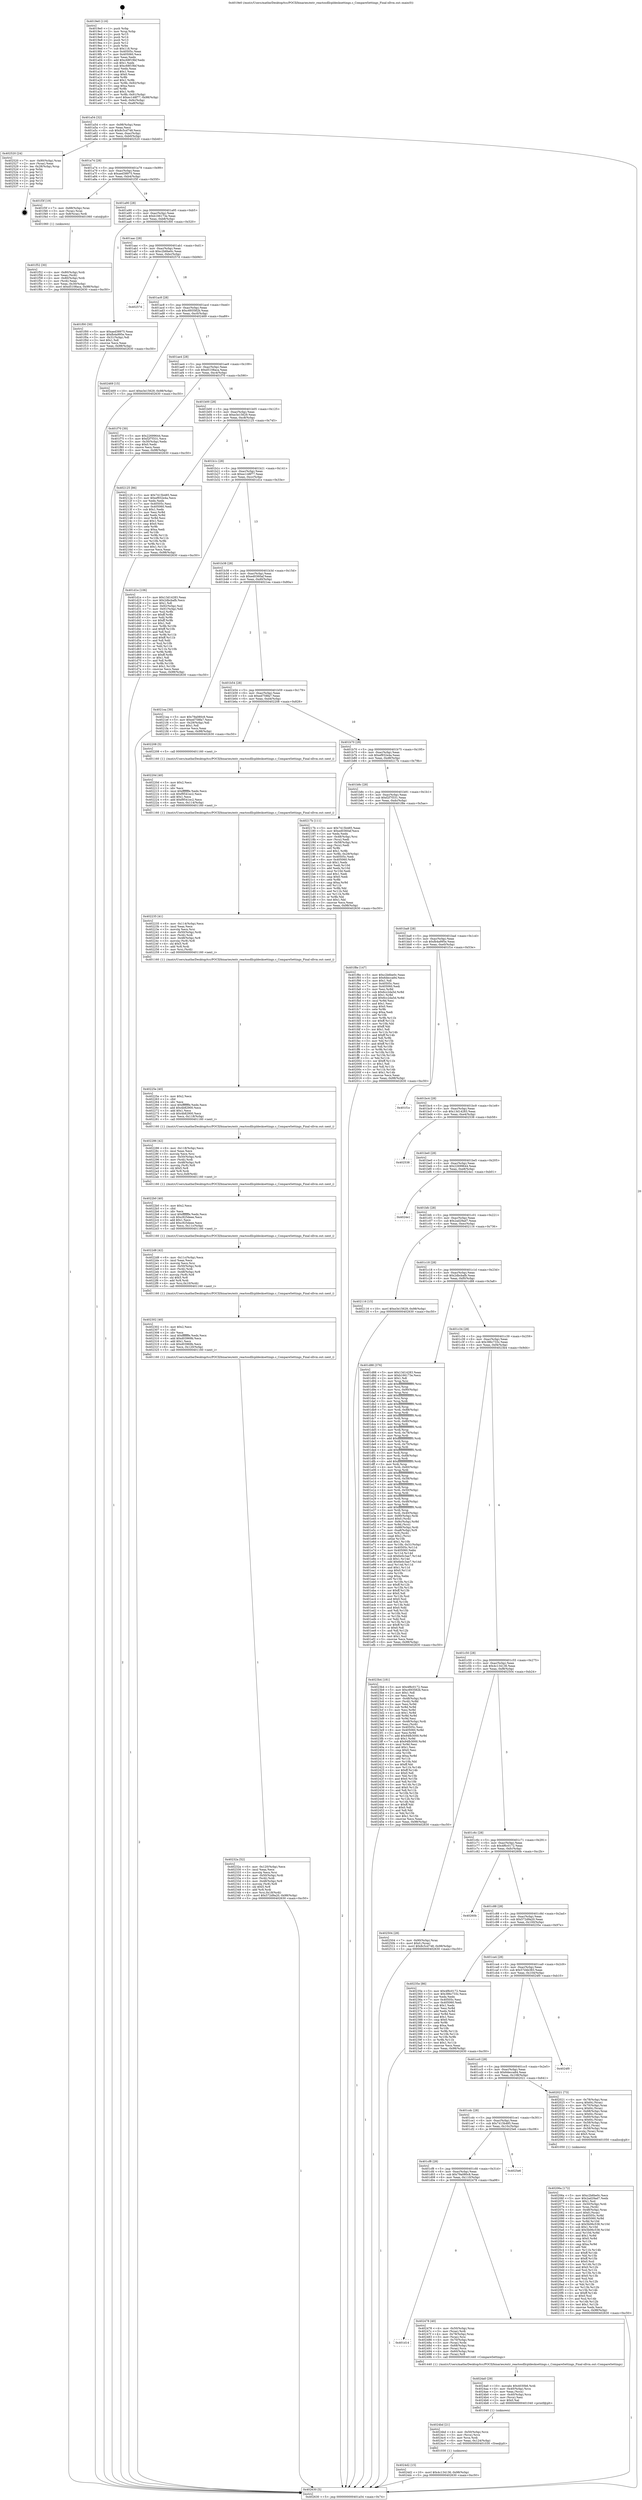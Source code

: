 digraph "0x4019e0" {
  label = "0x4019e0 (/mnt/c/Users/mathe/Desktop/tcc/POCII/binaries/extr_reactosdllcpldesksettings.c_CompareSettings_Final-ollvm.out::main(0))"
  labelloc = "t"
  node[shape=record]

  Entry [label="",width=0.3,height=0.3,shape=circle,fillcolor=black,style=filled]
  "0x401a54" [label="{
     0x401a54 [32]\l
     | [instrs]\l
     &nbsp;&nbsp;0x401a54 \<+6\>: mov -0x98(%rbp),%eax\l
     &nbsp;&nbsp;0x401a5a \<+2\>: mov %eax,%ecx\l
     &nbsp;&nbsp;0x401a5c \<+6\>: sub $0x8c5cd748,%ecx\l
     &nbsp;&nbsp;0x401a62 \<+6\>: mov %eax,-0xac(%rbp)\l
     &nbsp;&nbsp;0x401a68 \<+6\>: mov %ecx,-0xb0(%rbp)\l
     &nbsp;&nbsp;0x401a6e \<+6\>: je 0000000000402520 \<main+0xb40\>\l
  }"]
  "0x402520" [label="{
     0x402520 [24]\l
     | [instrs]\l
     &nbsp;&nbsp;0x402520 \<+7\>: mov -0x90(%rbp),%rax\l
     &nbsp;&nbsp;0x402527 \<+2\>: mov (%rax),%eax\l
     &nbsp;&nbsp;0x402529 \<+4\>: lea -0x28(%rbp),%rsp\l
     &nbsp;&nbsp;0x40252d \<+1\>: pop %rbx\l
     &nbsp;&nbsp;0x40252e \<+2\>: pop %r12\l
     &nbsp;&nbsp;0x402530 \<+2\>: pop %r13\l
     &nbsp;&nbsp;0x402532 \<+2\>: pop %r14\l
     &nbsp;&nbsp;0x402534 \<+2\>: pop %r15\l
     &nbsp;&nbsp;0x402536 \<+1\>: pop %rbp\l
     &nbsp;&nbsp;0x402537 \<+1\>: ret\l
  }"]
  "0x401a74" [label="{
     0x401a74 [28]\l
     | [instrs]\l
     &nbsp;&nbsp;0x401a74 \<+5\>: jmp 0000000000401a79 \<main+0x99\>\l
     &nbsp;&nbsp;0x401a79 \<+6\>: mov -0xac(%rbp),%eax\l
     &nbsp;&nbsp;0x401a7f \<+5\>: sub $0xaed38975,%eax\l
     &nbsp;&nbsp;0x401a84 \<+6\>: mov %eax,-0xb4(%rbp)\l
     &nbsp;&nbsp;0x401a8a \<+6\>: je 0000000000401f3f \<main+0x55f\>\l
  }"]
  Exit [label="",width=0.3,height=0.3,shape=circle,fillcolor=black,style=filled,peripheries=2]
  "0x401f3f" [label="{
     0x401f3f [19]\l
     | [instrs]\l
     &nbsp;&nbsp;0x401f3f \<+7\>: mov -0x88(%rbp),%rax\l
     &nbsp;&nbsp;0x401f46 \<+3\>: mov (%rax),%rax\l
     &nbsp;&nbsp;0x401f49 \<+4\>: mov 0x8(%rax),%rdi\l
     &nbsp;&nbsp;0x401f4d \<+5\>: call 0000000000401060 \<atoi@plt\>\l
     | [calls]\l
     &nbsp;&nbsp;0x401060 \{1\} (unknown)\l
  }"]
  "0x401a90" [label="{
     0x401a90 [28]\l
     | [instrs]\l
     &nbsp;&nbsp;0x401a90 \<+5\>: jmp 0000000000401a95 \<main+0xb5\>\l
     &nbsp;&nbsp;0x401a95 \<+6\>: mov -0xac(%rbp),%eax\l
     &nbsp;&nbsp;0x401a9b \<+5\>: sub $0xb166173e,%eax\l
     &nbsp;&nbsp;0x401aa0 \<+6\>: mov %eax,-0xb8(%rbp)\l
     &nbsp;&nbsp;0x401aa6 \<+6\>: je 0000000000401f00 \<main+0x520\>\l
  }"]
  "0x4024d2" [label="{
     0x4024d2 [15]\l
     | [instrs]\l
     &nbsp;&nbsp;0x4024d2 \<+10\>: movl $0x4c134136,-0x98(%rbp)\l
     &nbsp;&nbsp;0x4024dc \<+5\>: jmp 0000000000402630 \<main+0xc50\>\l
  }"]
  "0x401f00" [label="{
     0x401f00 [30]\l
     | [instrs]\l
     &nbsp;&nbsp;0x401f00 \<+5\>: mov $0xaed38975,%eax\l
     &nbsp;&nbsp;0x401f05 \<+5\>: mov $0xfb4a995e,%ecx\l
     &nbsp;&nbsp;0x401f0a \<+3\>: mov -0x31(%rbp),%dl\l
     &nbsp;&nbsp;0x401f0d \<+3\>: test $0x1,%dl\l
     &nbsp;&nbsp;0x401f10 \<+3\>: cmovne %ecx,%eax\l
     &nbsp;&nbsp;0x401f13 \<+6\>: mov %eax,-0x98(%rbp)\l
     &nbsp;&nbsp;0x401f19 \<+5\>: jmp 0000000000402630 \<main+0xc50\>\l
  }"]
  "0x401aac" [label="{
     0x401aac [28]\l
     | [instrs]\l
     &nbsp;&nbsp;0x401aac \<+5\>: jmp 0000000000401ab1 \<main+0xd1\>\l
     &nbsp;&nbsp;0x401ab1 \<+6\>: mov -0xac(%rbp),%eax\l
     &nbsp;&nbsp;0x401ab7 \<+5\>: sub $0xc2b6be0c,%eax\l
     &nbsp;&nbsp;0x401abc \<+6\>: mov %eax,-0xbc(%rbp)\l
     &nbsp;&nbsp;0x401ac2 \<+6\>: je 000000000040257d \<main+0xb9d\>\l
  }"]
  "0x4024bd" [label="{
     0x4024bd [21]\l
     | [instrs]\l
     &nbsp;&nbsp;0x4024bd \<+4\>: mov -0x50(%rbp),%rcx\l
     &nbsp;&nbsp;0x4024c1 \<+3\>: mov (%rcx),%rcx\l
     &nbsp;&nbsp;0x4024c4 \<+3\>: mov %rcx,%rdi\l
     &nbsp;&nbsp;0x4024c7 \<+6\>: mov %eax,-0x124(%rbp)\l
     &nbsp;&nbsp;0x4024cd \<+5\>: call 0000000000401030 \<free@plt\>\l
     | [calls]\l
     &nbsp;&nbsp;0x401030 \{1\} (unknown)\l
  }"]
  "0x40257d" [label="{
     0x40257d\l
  }", style=dashed]
  "0x401ac8" [label="{
     0x401ac8 [28]\l
     | [instrs]\l
     &nbsp;&nbsp;0x401ac8 \<+5\>: jmp 0000000000401acd \<main+0xed\>\l
     &nbsp;&nbsp;0x401acd \<+6\>: mov -0xac(%rbp),%eax\l
     &nbsp;&nbsp;0x401ad3 \<+5\>: sub $0xc693582b,%eax\l
     &nbsp;&nbsp;0x401ad8 \<+6\>: mov %eax,-0xc0(%rbp)\l
     &nbsp;&nbsp;0x401ade \<+6\>: je 0000000000402469 \<main+0xa89\>\l
  }"]
  "0x4024a0" [label="{
     0x4024a0 [29]\l
     | [instrs]\l
     &nbsp;&nbsp;0x4024a0 \<+10\>: movabs $0x4030b6,%rdi\l
     &nbsp;&nbsp;0x4024aa \<+4\>: mov -0x40(%rbp),%rcx\l
     &nbsp;&nbsp;0x4024ae \<+2\>: mov %eax,(%rcx)\l
     &nbsp;&nbsp;0x4024b0 \<+4\>: mov -0x40(%rbp),%rcx\l
     &nbsp;&nbsp;0x4024b4 \<+2\>: mov (%rcx),%esi\l
     &nbsp;&nbsp;0x4024b6 \<+2\>: mov $0x0,%al\l
     &nbsp;&nbsp;0x4024b8 \<+5\>: call 0000000000401040 \<printf@plt\>\l
     | [calls]\l
     &nbsp;&nbsp;0x401040 \{1\} (unknown)\l
  }"]
  "0x402469" [label="{
     0x402469 [15]\l
     | [instrs]\l
     &nbsp;&nbsp;0x402469 \<+10\>: movl $0xe3e15629,-0x98(%rbp)\l
     &nbsp;&nbsp;0x402473 \<+5\>: jmp 0000000000402630 \<main+0xc50\>\l
  }"]
  "0x401ae4" [label="{
     0x401ae4 [28]\l
     | [instrs]\l
     &nbsp;&nbsp;0x401ae4 \<+5\>: jmp 0000000000401ae9 \<main+0x109\>\l
     &nbsp;&nbsp;0x401ae9 \<+6\>: mov -0xac(%rbp),%eax\l
     &nbsp;&nbsp;0x401aef \<+5\>: sub $0xd5108aca,%eax\l
     &nbsp;&nbsp;0x401af4 \<+6\>: mov %eax,-0xc4(%rbp)\l
     &nbsp;&nbsp;0x401afa \<+6\>: je 0000000000401f70 \<main+0x590\>\l
  }"]
  "0x401d14" [label="{
     0x401d14\l
  }", style=dashed]
  "0x401f70" [label="{
     0x401f70 [30]\l
     | [instrs]\l
     &nbsp;&nbsp;0x401f70 \<+5\>: mov $0x22699644,%eax\l
     &nbsp;&nbsp;0x401f75 \<+5\>: mov $0xf2f7f331,%ecx\l
     &nbsp;&nbsp;0x401f7a \<+3\>: mov -0x30(%rbp),%edx\l
     &nbsp;&nbsp;0x401f7d \<+3\>: cmp $0x0,%edx\l
     &nbsp;&nbsp;0x401f80 \<+3\>: cmove %ecx,%eax\l
     &nbsp;&nbsp;0x401f83 \<+6\>: mov %eax,-0x98(%rbp)\l
     &nbsp;&nbsp;0x401f89 \<+5\>: jmp 0000000000402630 \<main+0xc50\>\l
  }"]
  "0x401b00" [label="{
     0x401b00 [28]\l
     | [instrs]\l
     &nbsp;&nbsp;0x401b00 \<+5\>: jmp 0000000000401b05 \<main+0x125\>\l
     &nbsp;&nbsp;0x401b05 \<+6\>: mov -0xac(%rbp),%eax\l
     &nbsp;&nbsp;0x401b0b \<+5\>: sub $0xe3e15629,%eax\l
     &nbsp;&nbsp;0x401b10 \<+6\>: mov %eax,-0xc8(%rbp)\l
     &nbsp;&nbsp;0x401b16 \<+6\>: je 0000000000402125 \<main+0x745\>\l
  }"]
  "0x402478" [label="{
     0x402478 [40]\l
     | [instrs]\l
     &nbsp;&nbsp;0x402478 \<+4\>: mov -0x50(%rbp),%rax\l
     &nbsp;&nbsp;0x40247c \<+3\>: mov (%rax),%rdi\l
     &nbsp;&nbsp;0x40247f \<+4\>: mov -0x78(%rbp),%rax\l
     &nbsp;&nbsp;0x402483 \<+3\>: mov (%rax),%rsi\l
     &nbsp;&nbsp;0x402486 \<+4\>: mov -0x70(%rbp),%rax\l
     &nbsp;&nbsp;0x40248a \<+3\>: mov (%rax),%rdx\l
     &nbsp;&nbsp;0x40248d \<+4\>: mov -0x68(%rbp),%rax\l
     &nbsp;&nbsp;0x402491 \<+3\>: mov (%rax),%rcx\l
     &nbsp;&nbsp;0x402494 \<+4\>: mov -0x60(%rbp),%rax\l
     &nbsp;&nbsp;0x402498 \<+3\>: mov (%rax),%r8\l
     &nbsp;&nbsp;0x40249b \<+5\>: call 0000000000401440 \<CompareSettings\>\l
     | [calls]\l
     &nbsp;&nbsp;0x401440 \{1\} (/mnt/c/Users/mathe/Desktop/tcc/POCII/binaries/extr_reactosdllcpldesksettings.c_CompareSettings_Final-ollvm.out::CompareSettings)\l
  }"]
  "0x402125" [label="{
     0x402125 [86]\l
     | [instrs]\l
     &nbsp;&nbsp;0x402125 \<+5\>: mov $0x7415b485,%eax\l
     &nbsp;&nbsp;0x40212a \<+5\>: mov $0xef932e4a,%ecx\l
     &nbsp;&nbsp;0x40212f \<+2\>: xor %edx,%edx\l
     &nbsp;&nbsp;0x402131 \<+7\>: mov 0x40505c,%esi\l
     &nbsp;&nbsp;0x402138 \<+7\>: mov 0x405060,%edi\l
     &nbsp;&nbsp;0x40213f \<+3\>: sub $0x1,%edx\l
     &nbsp;&nbsp;0x402142 \<+3\>: mov %esi,%r8d\l
     &nbsp;&nbsp;0x402145 \<+3\>: add %edx,%r8d\l
     &nbsp;&nbsp;0x402148 \<+4\>: imul %r8d,%esi\l
     &nbsp;&nbsp;0x40214c \<+3\>: and $0x1,%esi\l
     &nbsp;&nbsp;0x40214f \<+3\>: cmp $0x0,%esi\l
     &nbsp;&nbsp;0x402152 \<+4\>: sete %r9b\l
     &nbsp;&nbsp;0x402156 \<+3\>: cmp $0xa,%edi\l
     &nbsp;&nbsp;0x402159 \<+4\>: setl %r10b\l
     &nbsp;&nbsp;0x40215d \<+3\>: mov %r9b,%r11b\l
     &nbsp;&nbsp;0x402160 \<+3\>: and %r10b,%r11b\l
     &nbsp;&nbsp;0x402163 \<+3\>: xor %r10b,%r9b\l
     &nbsp;&nbsp;0x402166 \<+3\>: or %r9b,%r11b\l
     &nbsp;&nbsp;0x402169 \<+4\>: test $0x1,%r11b\l
     &nbsp;&nbsp;0x40216d \<+3\>: cmovne %ecx,%eax\l
     &nbsp;&nbsp;0x402170 \<+6\>: mov %eax,-0x98(%rbp)\l
     &nbsp;&nbsp;0x402176 \<+5\>: jmp 0000000000402630 \<main+0xc50\>\l
  }"]
  "0x401b1c" [label="{
     0x401b1c [28]\l
     | [instrs]\l
     &nbsp;&nbsp;0x401b1c \<+5\>: jmp 0000000000401b21 \<main+0x141\>\l
     &nbsp;&nbsp;0x401b21 \<+6\>: mov -0xac(%rbp),%eax\l
     &nbsp;&nbsp;0x401b27 \<+5\>: sub $0xec148f77,%eax\l
     &nbsp;&nbsp;0x401b2c \<+6\>: mov %eax,-0xcc(%rbp)\l
     &nbsp;&nbsp;0x401b32 \<+6\>: je 0000000000401d1e \<main+0x33e\>\l
  }"]
  "0x401cf8" [label="{
     0x401cf8 [28]\l
     | [instrs]\l
     &nbsp;&nbsp;0x401cf8 \<+5\>: jmp 0000000000401cfd \<main+0x31d\>\l
     &nbsp;&nbsp;0x401cfd \<+6\>: mov -0xac(%rbp),%eax\l
     &nbsp;&nbsp;0x401d03 \<+5\>: sub $0x79a080c8,%eax\l
     &nbsp;&nbsp;0x401d08 \<+6\>: mov %eax,-0x110(%rbp)\l
     &nbsp;&nbsp;0x401d0e \<+6\>: je 0000000000402478 \<main+0xa98\>\l
  }"]
  "0x401d1e" [label="{
     0x401d1e [106]\l
     | [instrs]\l
     &nbsp;&nbsp;0x401d1e \<+5\>: mov $0x13d14283,%eax\l
     &nbsp;&nbsp;0x401d23 \<+5\>: mov $0x2dbcbafb,%ecx\l
     &nbsp;&nbsp;0x401d28 \<+2\>: mov $0x1,%dl\l
     &nbsp;&nbsp;0x401d2a \<+7\>: mov -0x92(%rbp),%sil\l
     &nbsp;&nbsp;0x401d31 \<+7\>: mov -0x91(%rbp),%dil\l
     &nbsp;&nbsp;0x401d38 \<+3\>: mov %sil,%r8b\l
     &nbsp;&nbsp;0x401d3b \<+4\>: xor $0xff,%r8b\l
     &nbsp;&nbsp;0x401d3f \<+3\>: mov %dil,%r9b\l
     &nbsp;&nbsp;0x401d42 \<+4\>: xor $0xff,%r9b\l
     &nbsp;&nbsp;0x401d46 \<+3\>: xor $0x1,%dl\l
     &nbsp;&nbsp;0x401d49 \<+3\>: mov %r8b,%r10b\l
     &nbsp;&nbsp;0x401d4c \<+4\>: and $0xff,%r10b\l
     &nbsp;&nbsp;0x401d50 \<+3\>: and %dl,%sil\l
     &nbsp;&nbsp;0x401d53 \<+3\>: mov %r9b,%r11b\l
     &nbsp;&nbsp;0x401d56 \<+4\>: and $0xff,%r11b\l
     &nbsp;&nbsp;0x401d5a \<+3\>: and %dl,%dil\l
     &nbsp;&nbsp;0x401d5d \<+3\>: or %sil,%r10b\l
     &nbsp;&nbsp;0x401d60 \<+3\>: or %dil,%r11b\l
     &nbsp;&nbsp;0x401d63 \<+3\>: xor %r11b,%r10b\l
     &nbsp;&nbsp;0x401d66 \<+3\>: or %r9b,%r8b\l
     &nbsp;&nbsp;0x401d69 \<+4\>: xor $0xff,%r8b\l
     &nbsp;&nbsp;0x401d6d \<+3\>: or $0x1,%dl\l
     &nbsp;&nbsp;0x401d70 \<+3\>: and %dl,%r8b\l
     &nbsp;&nbsp;0x401d73 \<+3\>: or %r8b,%r10b\l
     &nbsp;&nbsp;0x401d76 \<+4\>: test $0x1,%r10b\l
     &nbsp;&nbsp;0x401d7a \<+3\>: cmovne %ecx,%eax\l
     &nbsp;&nbsp;0x401d7d \<+6\>: mov %eax,-0x98(%rbp)\l
     &nbsp;&nbsp;0x401d83 \<+5\>: jmp 0000000000402630 \<main+0xc50\>\l
  }"]
  "0x401b38" [label="{
     0x401b38 [28]\l
     | [instrs]\l
     &nbsp;&nbsp;0x401b38 \<+5\>: jmp 0000000000401b3d \<main+0x15d\>\l
     &nbsp;&nbsp;0x401b3d \<+6\>: mov -0xac(%rbp),%eax\l
     &nbsp;&nbsp;0x401b43 \<+5\>: sub $0xed0360af,%eax\l
     &nbsp;&nbsp;0x401b48 \<+6\>: mov %eax,-0xd0(%rbp)\l
     &nbsp;&nbsp;0x401b4e \<+6\>: je 00000000004021ea \<main+0x80a\>\l
  }"]
  "0x402630" [label="{
     0x402630 [5]\l
     | [instrs]\l
     &nbsp;&nbsp;0x402630 \<+5\>: jmp 0000000000401a54 \<main+0x74\>\l
  }"]
  "0x4019e0" [label="{
     0x4019e0 [116]\l
     | [instrs]\l
     &nbsp;&nbsp;0x4019e0 \<+1\>: push %rbp\l
     &nbsp;&nbsp;0x4019e1 \<+3\>: mov %rsp,%rbp\l
     &nbsp;&nbsp;0x4019e4 \<+2\>: push %r15\l
     &nbsp;&nbsp;0x4019e6 \<+2\>: push %r14\l
     &nbsp;&nbsp;0x4019e8 \<+2\>: push %r13\l
     &nbsp;&nbsp;0x4019ea \<+2\>: push %r12\l
     &nbsp;&nbsp;0x4019ec \<+1\>: push %rbx\l
     &nbsp;&nbsp;0x4019ed \<+7\>: sub $0x118,%rsp\l
     &nbsp;&nbsp;0x4019f4 \<+7\>: mov 0x40505c,%eax\l
     &nbsp;&nbsp;0x4019fb \<+7\>: mov 0x405060,%ecx\l
     &nbsp;&nbsp;0x401a02 \<+2\>: mov %eax,%edx\l
     &nbsp;&nbsp;0x401a04 \<+6\>: add $0xc68f19bf,%edx\l
     &nbsp;&nbsp;0x401a0a \<+3\>: sub $0x1,%edx\l
     &nbsp;&nbsp;0x401a0d \<+6\>: sub $0xc68f19bf,%edx\l
     &nbsp;&nbsp;0x401a13 \<+3\>: imul %edx,%eax\l
     &nbsp;&nbsp;0x401a16 \<+3\>: and $0x1,%eax\l
     &nbsp;&nbsp;0x401a19 \<+3\>: cmp $0x0,%eax\l
     &nbsp;&nbsp;0x401a1c \<+4\>: sete %r8b\l
     &nbsp;&nbsp;0x401a20 \<+4\>: and $0x1,%r8b\l
     &nbsp;&nbsp;0x401a24 \<+7\>: mov %r8b,-0x92(%rbp)\l
     &nbsp;&nbsp;0x401a2b \<+3\>: cmp $0xa,%ecx\l
     &nbsp;&nbsp;0x401a2e \<+4\>: setl %r8b\l
     &nbsp;&nbsp;0x401a32 \<+4\>: and $0x1,%r8b\l
     &nbsp;&nbsp;0x401a36 \<+7\>: mov %r8b,-0x91(%rbp)\l
     &nbsp;&nbsp;0x401a3d \<+10\>: movl $0xec148f77,-0x98(%rbp)\l
     &nbsp;&nbsp;0x401a47 \<+6\>: mov %edi,-0x9c(%rbp)\l
     &nbsp;&nbsp;0x401a4d \<+7\>: mov %rsi,-0xa8(%rbp)\l
  }"]
  "0x4025e6" [label="{
     0x4025e6\l
  }", style=dashed]
  "0x4021ea" [label="{
     0x4021ea [30]\l
     | [instrs]\l
     &nbsp;&nbsp;0x4021ea \<+5\>: mov $0x79a080c8,%eax\l
     &nbsp;&nbsp;0x4021ef \<+5\>: mov $0xed758fa7,%ecx\l
     &nbsp;&nbsp;0x4021f4 \<+3\>: mov -0x29(%rbp),%dl\l
     &nbsp;&nbsp;0x4021f7 \<+3\>: test $0x1,%dl\l
     &nbsp;&nbsp;0x4021fa \<+3\>: cmovne %ecx,%eax\l
     &nbsp;&nbsp;0x4021fd \<+6\>: mov %eax,-0x98(%rbp)\l
     &nbsp;&nbsp;0x402203 \<+5\>: jmp 0000000000402630 \<main+0xc50\>\l
  }"]
  "0x401b54" [label="{
     0x401b54 [28]\l
     | [instrs]\l
     &nbsp;&nbsp;0x401b54 \<+5\>: jmp 0000000000401b59 \<main+0x179\>\l
     &nbsp;&nbsp;0x401b59 \<+6\>: mov -0xac(%rbp),%eax\l
     &nbsp;&nbsp;0x401b5f \<+5\>: sub $0xed758fa7,%eax\l
     &nbsp;&nbsp;0x401b64 \<+6\>: mov %eax,-0xd4(%rbp)\l
     &nbsp;&nbsp;0x401b6a \<+6\>: je 0000000000402208 \<main+0x828\>\l
  }"]
  "0x40232a" [label="{
     0x40232a [52]\l
     | [instrs]\l
     &nbsp;&nbsp;0x40232a \<+6\>: mov -0x120(%rbp),%ecx\l
     &nbsp;&nbsp;0x402330 \<+3\>: imul %eax,%ecx\l
     &nbsp;&nbsp;0x402333 \<+3\>: movslq %ecx,%rsi\l
     &nbsp;&nbsp;0x402336 \<+4\>: mov -0x50(%rbp),%rdi\l
     &nbsp;&nbsp;0x40233a \<+3\>: mov (%rdi),%rdi\l
     &nbsp;&nbsp;0x40233d \<+4\>: mov -0x48(%rbp),%r8\l
     &nbsp;&nbsp;0x402341 \<+3\>: movslq (%r8),%r8\l
     &nbsp;&nbsp;0x402344 \<+4\>: shl $0x5,%r8\l
     &nbsp;&nbsp;0x402348 \<+3\>: add %r8,%rdi\l
     &nbsp;&nbsp;0x40234b \<+4\>: mov %rsi,0x18(%rdi)\l
     &nbsp;&nbsp;0x40234f \<+10\>: movl $0x572d9a20,-0x98(%rbp)\l
     &nbsp;&nbsp;0x402359 \<+5\>: jmp 0000000000402630 \<main+0xc50\>\l
  }"]
  "0x402208" [label="{
     0x402208 [5]\l
     | [instrs]\l
     &nbsp;&nbsp;0x402208 \<+5\>: call 0000000000401160 \<next_i\>\l
     | [calls]\l
     &nbsp;&nbsp;0x401160 \{1\} (/mnt/c/Users/mathe/Desktop/tcc/POCII/binaries/extr_reactosdllcpldesksettings.c_CompareSettings_Final-ollvm.out::next_i)\l
  }"]
  "0x401b70" [label="{
     0x401b70 [28]\l
     | [instrs]\l
     &nbsp;&nbsp;0x401b70 \<+5\>: jmp 0000000000401b75 \<main+0x195\>\l
     &nbsp;&nbsp;0x401b75 \<+6\>: mov -0xac(%rbp),%eax\l
     &nbsp;&nbsp;0x401b7b \<+5\>: sub $0xef932e4a,%eax\l
     &nbsp;&nbsp;0x401b80 \<+6\>: mov %eax,-0xd8(%rbp)\l
     &nbsp;&nbsp;0x401b86 \<+6\>: je 000000000040217b \<main+0x79b\>\l
  }"]
  "0x402302" [label="{
     0x402302 [40]\l
     | [instrs]\l
     &nbsp;&nbsp;0x402302 \<+5\>: mov $0x2,%ecx\l
     &nbsp;&nbsp;0x402307 \<+1\>: cltd\l
     &nbsp;&nbsp;0x402308 \<+2\>: idiv %ecx\l
     &nbsp;&nbsp;0x40230a \<+6\>: imul $0xfffffffe,%edx,%ecx\l
     &nbsp;&nbsp;0x402310 \<+6\>: add $0xd03969b,%ecx\l
     &nbsp;&nbsp;0x402316 \<+3\>: add $0x1,%ecx\l
     &nbsp;&nbsp;0x402319 \<+6\>: sub $0xd03969b,%ecx\l
     &nbsp;&nbsp;0x40231f \<+6\>: mov %ecx,-0x120(%rbp)\l
     &nbsp;&nbsp;0x402325 \<+5\>: call 0000000000401160 \<next_i\>\l
     | [calls]\l
     &nbsp;&nbsp;0x401160 \{1\} (/mnt/c/Users/mathe/Desktop/tcc/POCII/binaries/extr_reactosdllcpldesksettings.c_CompareSettings_Final-ollvm.out::next_i)\l
  }"]
  "0x40217b" [label="{
     0x40217b [111]\l
     | [instrs]\l
     &nbsp;&nbsp;0x40217b \<+5\>: mov $0x7415b485,%eax\l
     &nbsp;&nbsp;0x402180 \<+5\>: mov $0xed0360af,%ecx\l
     &nbsp;&nbsp;0x402185 \<+2\>: xor %edx,%edx\l
     &nbsp;&nbsp;0x402187 \<+4\>: mov -0x48(%rbp),%rsi\l
     &nbsp;&nbsp;0x40218b \<+2\>: mov (%rsi),%edi\l
     &nbsp;&nbsp;0x40218d \<+4\>: mov -0x58(%rbp),%rsi\l
     &nbsp;&nbsp;0x402191 \<+2\>: cmp (%rsi),%edi\l
     &nbsp;&nbsp;0x402193 \<+4\>: setl %r8b\l
     &nbsp;&nbsp;0x402197 \<+4\>: and $0x1,%r8b\l
     &nbsp;&nbsp;0x40219b \<+4\>: mov %r8b,-0x29(%rbp)\l
     &nbsp;&nbsp;0x40219f \<+7\>: mov 0x40505c,%edi\l
     &nbsp;&nbsp;0x4021a6 \<+8\>: mov 0x405060,%r9d\l
     &nbsp;&nbsp;0x4021ae \<+3\>: sub $0x1,%edx\l
     &nbsp;&nbsp;0x4021b1 \<+3\>: mov %edi,%r10d\l
     &nbsp;&nbsp;0x4021b4 \<+3\>: add %edx,%r10d\l
     &nbsp;&nbsp;0x4021b7 \<+4\>: imul %r10d,%edi\l
     &nbsp;&nbsp;0x4021bb \<+3\>: and $0x1,%edi\l
     &nbsp;&nbsp;0x4021be \<+3\>: cmp $0x0,%edi\l
     &nbsp;&nbsp;0x4021c1 \<+4\>: sete %r8b\l
     &nbsp;&nbsp;0x4021c5 \<+4\>: cmp $0xa,%r9d\l
     &nbsp;&nbsp;0x4021c9 \<+4\>: setl %r11b\l
     &nbsp;&nbsp;0x4021cd \<+3\>: mov %r8b,%bl\l
     &nbsp;&nbsp;0x4021d0 \<+3\>: and %r11b,%bl\l
     &nbsp;&nbsp;0x4021d3 \<+3\>: xor %r11b,%r8b\l
     &nbsp;&nbsp;0x4021d6 \<+3\>: or %r8b,%bl\l
     &nbsp;&nbsp;0x4021d9 \<+3\>: test $0x1,%bl\l
     &nbsp;&nbsp;0x4021dc \<+3\>: cmovne %ecx,%eax\l
     &nbsp;&nbsp;0x4021df \<+6\>: mov %eax,-0x98(%rbp)\l
     &nbsp;&nbsp;0x4021e5 \<+5\>: jmp 0000000000402630 \<main+0xc50\>\l
  }"]
  "0x401b8c" [label="{
     0x401b8c [28]\l
     | [instrs]\l
     &nbsp;&nbsp;0x401b8c \<+5\>: jmp 0000000000401b91 \<main+0x1b1\>\l
     &nbsp;&nbsp;0x401b91 \<+6\>: mov -0xac(%rbp),%eax\l
     &nbsp;&nbsp;0x401b97 \<+5\>: sub $0xf2f7f331,%eax\l
     &nbsp;&nbsp;0x401b9c \<+6\>: mov %eax,-0xdc(%rbp)\l
     &nbsp;&nbsp;0x401ba2 \<+6\>: je 0000000000401f8e \<main+0x5ae\>\l
  }"]
  "0x4022d8" [label="{
     0x4022d8 [42]\l
     | [instrs]\l
     &nbsp;&nbsp;0x4022d8 \<+6\>: mov -0x11c(%rbp),%ecx\l
     &nbsp;&nbsp;0x4022de \<+3\>: imul %eax,%ecx\l
     &nbsp;&nbsp;0x4022e1 \<+3\>: movslq %ecx,%rsi\l
     &nbsp;&nbsp;0x4022e4 \<+4\>: mov -0x50(%rbp),%rdi\l
     &nbsp;&nbsp;0x4022e8 \<+3\>: mov (%rdi),%rdi\l
     &nbsp;&nbsp;0x4022eb \<+4\>: mov -0x48(%rbp),%r8\l
     &nbsp;&nbsp;0x4022ef \<+3\>: movslq (%r8),%r8\l
     &nbsp;&nbsp;0x4022f2 \<+4\>: shl $0x5,%r8\l
     &nbsp;&nbsp;0x4022f6 \<+3\>: add %r8,%rdi\l
     &nbsp;&nbsp;0x4022f9 \<+4\>: mov %rsi,0x10(%rdi)\l
     &nbsp;&nbsp;0x4022fd \<+5\>: call 0000000000401160 \<next_i\>\l
     | [calls]\l
     &nbsp;&nbsp;0x401160 \{1\} (/mnt/c/Users/mathe/Desktop/tcc/POCII/binaries/extr_reactosdllcpldesksettings.c_CompareSettings_Final-ollvm.out::next_i)\l
  }"]
  "0x401f8e" [label="{
     0x401f8e [147]\l
     | [instrs]\l
     &nbsp;&nbsp;0x401f8e \<+5\>: mov $0xc2b6be0c,%eax\l
     &nbsp;&nbsp;0x401f93 \<+5\>: mov $0x6decca84,%ecx\l
     &nbsp;&nbsp;0x401f98 \<+2\>: mov $0x1,%dl\l
     &nbsp;&nbsp;0x401f9a \<+7\>: mov 0x40505c,%esi\l
     &nbsp;&nbsp;0x401fa1 \<+7\>: mov 0x405060,%edi\l
     &nbsp;&nbsp;0x401fa8 \<+3\>: mov %esi,%r8d\l
     &nbsp;&nbsp;0x401fab \<+7\>: sub $0x6cc2da5d,%r8d\l
     &nbsp;&nbsp;0x401fb2 \<+4\>: sub $0x1,%r8d\l
     &nbsp;&nbsp;0x401fb6 \<+7\>: add $0x6cc2da5d,%r8d\l
     &nbsp;&nbsp;0x401fbd \<+4\>: imul %r8d,%esi\l
     &nbsp;&nbsp;0x401fc1 \<+3\>: and $0x1,%esi\l
     &nbsp;&nbsp;0x401fc4 \<+3\>: cmp $0x0,%esi\l
     &nbsp;&nbsp;0x401fc7 \<+4\>: sete %r9b\l
     &nbsp;&nbsp;0x401fcb \<+3\>: cmp $0xa,%edi\l
     &nbsp;&nbsp;0x401fce \<+4\>: setl %r10b\l
     &nbsp;&nbsp;0x401fd2 \<+3\>: mov %r9b,%r11b\l
     &nbsp;&nbsp;0x401fd5 \<+4\>: xor $0xff,%r11b\l
     &nbsp;&nbsp;0x401fd9 \<+3\>: mov %r10b,%bl\l
     &nbsp;&nbsp;0x401fdc \<+3\>: xor $0xff,%bl\l
     &nbsp;&nbsp;0x401fdf \<+3\>: xor $0x1,%dl\l
     &nbsp;&nbsp;0x401fe2 \<+3\>: mov %r11b,%r14b\l
     &nbsp;&nbsp;0x401fe5 \<+4\>: and $0xff,%r14b\l
     &nbsp;&nbsp;0x401fe9 \<+3\>: and %dl,%r9b\l
     &nbsp;&nbsp;0x401fec \<+3\>: mov %bl,%r15b\l
     &nbsp;&nbsp;0x401fef \<+4\>: and $0xff,%r15b\l
     &nbsp;&nbsp;0x401ff3 \<+3\>: and %dl,%r10b\l
     &nbsp;&nbsp;0x401ff6 \<+3\>: or %r9b,%r14b\l
     &nbsp;&nbsp;0x401ff9 \<+3\>: or %r10b,%r15b\l
     &nbsp;&nbsp;0x401ffc \<+3\>: xor %r15b,%r14b\l
     &nbsp;&nbsp;0x401fff \<+3\>: or %bl,%r11b\l
     &nbsp;&nbsp;0x402002 \<+4\>: xor $0xff,%r11b\l
     &nbsp;&nbsp;0x402006 \<+3\>: or $0x1,%dl\l
     &nbsp;&nbsp;0x402009 \<+3\>: and %dl,%r11b\l
     &nbsp;&nbsp;0x40200c \<+3\>: or %r11b,%r14b\l
     &nbsp;&nbsp;0x40200f \<+4\>: test $0x1,%r14b\l
     &nbsp;&nbsp;0x402013 \<+3\>: cmovne %ecx,%eax\l
     &nbsp;&nbsp;0x402016 \<+6\>: mov %eax,-0x98(%rbp)\l
     &nbsp;&nbsp;0x40201c \<+5\>: jmp 0000000000402630 \<main+0xc50\>\l
  }"]
  "0x401ba8" [label="{
     0x401ba8 [28]\l
     | [instrs]\l
     &nbsp;&nbsp;0x401ba8 \<+5\>: jmp 0000000000401bad \<main+0x1cd\>\l
     &nbsp;&nbsp;0x401bad \<+6\>: mov -0xac(%rbp),%eax\l
     &nbsp;&nbsp;0x401bb3 \<+5\>: sub $0xfb4a995e,%eax\l
     &nbsp;&nbsp;0x401bb8 \<+6\>: mov %eax,-0xe0(%rbp)\l
     &nbsp;&nbsp;0x401bbe \<+6\>: je 0000000000401f1e \<main+0x53e\>\l
  }"]
  "0x4022b0" [label="{
     0x4022b0 [40]\l
     | [instrs]\l
     &nbsp;&nbsp;0x4022b0 \<+5\>: mov $0x2,%ecx\l
     &nbsp;&nbsp;0x4022b5 \<+1\>: cltd\l
     &nbsp;&nbsp;0x4022b6 \<+2\>: idiv %ecx\l
     &nbsp;&nbsp;0x4022b8 \<+6\>: imul $0xfffffffe,%edx,%ecx\l
     &nbsp;&nbsp;0x4022be \<+6\>: sub $0xc925deee,%ecx\l
     &nbsp;&nbsp;0x4022c4 \<+3\>: add $0x1,%ecx\l
     &nbsp;&nbsp;0x4022c7 \<+6\>: add $0xc925deee,%ecx\l
     &nbsp;&nbsp;0x4022cd \<+6\>: mov %ecx,-0x11c(%rbp)\l
     &nbsp;&nbsp;0x4022d3 \<+5\>: call 0000000000401160 \<next_i\>\l
     | [calls]\l
     &nbsp;&nbsp;0x401160 \{1\} (/mnt/c/Users/mathe/Desktop/tcc/POCII/binaries/extr_reactosdllcpldesksettings.c_CompareSettings_Final-ollvm.out::next_i)\l
  }"]
  "0x401f1e" [label="{
     0x401f1e\l
  }", style=dashed]
  "0x401bc4" [label="{
     0x401bc4 [28]\l
     | [instrs]\l
     &nbsp;&nbsp;0x401bc4 \<+5\>: jmp 0000000000401bc9 \<main+0x1e9\>\l
     &nbsp;&nbsp;0x401bc9 \<+6\>: mov -0xac(%rbp),%eax\l
     &nbsp;&nbsp;0x401bcf \<+5\>: sub $0x13d14283,%eax\l
     &nbsp;&nbsp;0x401bd4 \<+6\>: mov %eax,-0xe4(%rbp)\l
     &nbsp;&nbsp;0x401bda \<+6\>: je 0000000000402538 \<main+0xb58\>\l
  }"]
  "0x402286" [label="{
     0x402286 [42]\l
     | [instrs]\l
     &nbsp;&nbsp;0x402286 \<+6\>: mov -0x118(%rbp),%ecx\l
     &nbsp;&nbsp;0x40228c \<+3\>: imul %eax,%ecx\l
     &nbsp;&nbsp;0x40228f \<+3\>: movslq %ecx,%rsi\l
     &nbsp;&nbsp;0x402292 \<+4\>: mov -0x50(%rbp),%rdi\l
     &nbsp;&nbsp;0x402296 \<+3\>: mov (%rdi),%rdi\l
     &nbsp;&nbsp;0x402299 \<+4\>: mov -0x48(%rbp),%r8\l
     &nbsp;&nbsp;0x40229d \<+3\>: movslq (%r8),%r8\l
     &nbsp;&nbsp;0x4022a0 \<+4\>: shl $0x5,%r8\l
     &nbsp;&nbsp;0x4022a4 \<+3\>: add %r8,%rdi\l
     &nbsp;&nbsp;0x4022a7 \<+4\>: mov %rsi,0x8(%rdi)\l
     &nbsp;&nbsp;0x4022ab \<+5\>: call 0000000000401160 \<next_i\>\l
     | [calls]\l
     &nbsp;&nbsp;0x401160 \{1\} (/mnt/c/Users/mathe/Desktop/tcc/POCII/binaries/extr_reactosdllcpldesksettings.c_CompareSettings_Final-ollvm.out::next_i)\l
  }"]
  "0x402538" [label="{
     0x402538\l
  }", style=dashed]
  "0x401be0" [label="{
     0x401be0 [28]\l
     | [instrs]\l
     &nbsp;&nbsp;0x401be0 \<+5\>: jmp 0000000000401be5 \<main+0x205\>\l
     &nbsp;&nbsp;0x401be5 \<+6\>: mov -0xac(%rbp),%eax\l
     &nbsp;&nbsp;0x401beb \<+5\>: sub $0x22699644,%eax\l
     &nbsp;&nbsp;0x401bf0 \<+6\>: mov %eax,-0xe8(%rbp)\l
     &nbsp;&nbsp;0x401bf6 \<+6\>: je 00000000004024e1 \<main+0xb01\>\l
  }"]
  "0x40225e" [label="{
     0x40225e [40]\l
     | [instrs]\l
     &nbsp;&nbsp;0x40225e \<+5\>: mov $0x2,%ecx\l
     &nbsp;&nbsp;0x402263 \<+1\>: cltd\l
     &nbsp;&nbsp;0x402264 \<+2\>: idiv %ecx\l
     &nbsp;&nbsp;0x402266 \<+6\>: imul $0xfffffffe,%edx,%ecx\l
     &nbsp;&nbsp;0x40226c \<+6\>: add $0x4b82900,%ecx\l
     &nbsp;&nbsp;0x402272 \<+3\>: add $0x1,%ecx\l
     &nbsp;&nbsp;0x402275 \<+6\>: sub $0x4b82900,%ecx\l
     &nbsp;&nbsp;0x40227b \<+6\>: mov %ecx,-0x118(%rbp)\l
     &nbsp;&nbsp;0x402281 \<+5\>: call 0000000000401160 \<next_i\>\l
     | [calls]\l
     &nbsp;&nbsp;0x401160 \{1\} (/mnt/c/Users/mathe/Desktop/tcc/POCII/binaries/extr_reactosdllcpldesksettings.c_CompareSettings_Final-ollvm.out::next_i)\l
  }"]
  "0x4024e1" [label="{
     0x4024e1\l
  }", style=dashed]
  "0x401bfc" [label="{
     0x401bfc [28]\l
     | [instrs]\l
     &nbsp;&nbsp;0x401bfc \<+5\>: jmp 0000000000401c01 \<main+0x221\>\l
     &nbsp;&nbsp;0x401c01 \<+6\>: mov -0xac(%rbp),%eax\l
     &nbsp;&nbsp;0x401c07 \<+5\>: sub $0x2ad29ad7,%eax\l
     &nbsp;&nbsp;0x401c0c \<+6\>: mov %eax,-0xec(%rbp)\l
     &nbsp;&nbsp;0x401c12 \<+6\>: je 0000000000402116 \<main+0x736\>\l
  }"]
  "0x402235" [label="{
     0x402235 [41]\l
     | [instrs]\l
     &nbsp;&nbsp;0x402235 \<+6\>: mov -0x114(%rbp),%ecx\l
     &nbsp;&nbsp;0x40223b \<+3\>: imul %eax,%ecx\l
     &nbsp;&nbsp;0x40223e \<+3\>: movslq %ecx,%rsi\l
     &nbsp;&nbsp;0x402241 \<+4\>: mov -0x50(%rbp),%rdi\l
     &nbsp;&nbsp;0x402245 \<+3\>: mov (%rdi),%rdi\l
     &nbsp;&nbsp;0x402248 \<+4\>: mov -0x48(%rbp),%r8\l
     &nbsp;&nbsp;0x40224c \<+3\>: movslq (%r8),%r8\l
     &nbsp;&nbsp;0x40224f \<+4\>: shl $0x5,%r8\l
     &nbsp;&nbsp;0x402253 \<+3\>: add %r8,%rdi\l
     &nbsp;&nbsp;0x402256 \<+3\>: mov %rsi,(%rdi)\l
     &nbsp;&nbsp;0x402259 \<+5\>: call 0000000000401160 \<next_i\>\l
     | [calls]\l
     &nbsp;&nbsp;0x401160 \{1\} (/mnt/c/Users/mathe/Desktop/tcc/POCII/binaries/extr_reactosdllcpldesksettings.c_CompareSettings_Final-ollvm.out::next_i)\l
  }"]
  "0x402116" [label="{
     0x402116 [15]\l
     | [instrs]\l
     &nbsp;&nbsp;0x402116 \<+10\>: movl $0xe3e15629,-0x98(%rbp)\l
     &nbsp;&nbsp;0x402120 \<+5\>: jmp 0000000000402630 \<main+0xc50\>\l
  }"]
  "0x401c18" [label="{
     0x401c18 [28]\l
     | [instrs]\l
     &nbsp;&nbsp;0x401c18 \<+5\>: jmp 0000000000401c1d \<main+0x23d\>\l
     &nbsp;&nbsp;0x401c1d \<+6\>: mov -0xac(%rbp),%eax\l
     &nbsp;&nbsp;0x401c23 \<+5\>: sub $0x2dbcbafb,%eax\l
     &nbsp;&nbsp;0x401c28 \<+6\>: mov %eax,-0xf0(%rbp)\l
     &nbsp;&nbsp;0x401c2e \<+6\>: je 0000000000401d88 \<main+0x3a8\>\l
  }"]
  "0x40220d" [label="{
     0x40220d [40]\l
     | [instrs]\l
     &nbsp;&nbsp;0x40220d \<+5\>: mov $0x2,%ecx\l
     &nbsp;&nbsp;0x402212 \<+1\>: cltd\l
     &nbsp;&nbsp;0x402213 \<+2\>: idiv %ecx\l
     &nbsp;&nbsp;0x402215 \<+6\>: imul $0xfffffffe,%edx,%ecx\l
     &nbsp;&nbsp;0x40221b \<+6\>: sub $0xf9541ec2,%ecx\l
     &nbsp;&nbsp;0x402221 \<+3\>: add $0x1,%ecx\l
     &nbsp;&nbsp;0x402224 \<+6\>: add $0xf9541ec2,%ecx\l
     &nbsp;&nbsp;0x40222a \<+6\>: mov %ecx,-0x114(%rbp)\l
     &nbsp;&nbsp;0x402230 \<+5\>: call 0000000000401160 \<next_i\>\l
     | [calls]\l
     &nbsp;&nbsp;0x401160 \{1\} (/mnt/c/Users/mathe/Desktop/tcc/POCII/binaries/extr_reactosdllcpldesksettings.c_CompareSettings_Final-ollvm.out::next_i)\l
  }"]
  "0x401d88" [label="{
     0x401d88 [376]\l
     | [instrs]\l
     &nbsp;&nbsp;0x401d88 \<+5\>: mov $0x13d14283,%eax\l
     &nbsp;&nbsp;0x401d8d \<+5\>: mov $0xb166173e,%ecx\l
     &nbsp;&nbsp;0x401d92 \<+2\>: mov $0x1,%dl\l
     &nbsp;&nbsp;0x401d94 \<+3\>: mov %rsp,%rsi\l
     &nbsp;&nbsp;0x401d97 \<+4\>: add $0xfffffffffffffff0,%rsi\l
     &nbsp;&nbsp;0x401d9b \<+3\>: mov %rsi,%rsp\l
     &nbsp;&nbsp;0x401d9e \<+7\>: mov %rsi,-0x90(%rbp)\l
     &nbsp;&nbsp;0x401da5 \<+3\>: mov %rsp,%rsi\l
     &nbsp;&nbsp;0x401da8 \<+4\>: add $0xfffffffffffffff0,%rsi\l
     &nbsp;&nbsp;0x401dac \<+3\>: mov %rsi,%rsp\l
     &nbsp;&nbsp;0x401daf \<+3\>: mov %rsp,%rdi\l
     &nbsp;&nbsp;0x401db2 \<+4\>: add $0xfffffffffffffff0,%rdi\l
     &nbsp;&nbsp;0x401db6 \<+3\>: mov %rdi,%rsp\l
     &nbsp;&nbsp;0x401db9 \<+7\>: mov %rdi,-0x88(%rbp)\l
     &nbsp;&nbsp;0x401dc0 \<+3\>: mov %rsp,%rdi\l
     &nbsp;&nbsp;0x401dc3 \<+4\>: add $0xfffffffffffffff0,%rdi\l
     &nbsp;&nbsp;0x401dc7 \<+3\>: mov %rdi,%rsp\l
     &nbsp;&nbsp;0x401dca \<+4\>: mov %rdi,-0x80(%rbp)\l
     &nbsp;&nbsp;0x401dce \<+3\>: mov %rsp,%rdi\l
     &nbsp;&nbsp;0x401dd1 \<+4\>: add $0xfffffffffffffff0,%rdi\l
     &nbsp;&nbsp;0x401dd5 \<+3\>: mov %rdi,%rsp\l
     &nbsp;&nbsp;0x401dd8 \<+4\>: mov %rdi,-0x78(%rbp)\l
     &nbsp;&nbsp;0x401ddc \<+3\>: mov %rsp,%rdi\l
     &nbsp;&nbsp;0x401ddf \<+4\>: add $0xfffffffffffffff0,%rdi\l
     &nbsp;&nbsp;0x401de3 \<+3\>: mov %rdi,%rsp\l
     &nbsp;&nbsp;0x401de6 \<+4\>: mov %rdi,-0x70(%rbp)\l
     &nbsp;&nbsp;0x401dea \<+3\>: mov %rsp,%rdi\l
     &nbsp;&nbsp;0x401ded \<+4\>: add $0xfffffffffffffff0,%rdi\l
     &nbsp;&nbsp;0x401df1 \<+3\>: mov %rdi,%rsp\l
     &nbsp;&nbsp;0x401df4 \<+4\>: mov %rdi,-0x68(%rbp)\l
     &nbsp;&nbsp;0x401df8 \<+3\>: mov %rsp,%rdi\l
     &nbsp;&nbsp;0x401dfb \<+4\>: add $0xfffffffffffffff0,%rdi\l
     &nbsp;&nbsp;0x401dff \<+3\>: mov %rdi,%rsp\l
     &nbsp;&nbsp;0x401e02 \<+4\>: mov %rdi,-0x60(%rbp)\l
     &nbsp;&nbsp;0x401e06 \<+3\>: mov %rsp,%rdi\l
     &nbsp;&nbsp;0x401e09 \<+4\>: add $0xfffffffffffffff0,%rdi\l
     &nbsp;&nbsp;0x401e0d \<+3\>: mov %rdi,%rsp\l
     &nbsp;&nbsp;0x401e10 \<+4\>: mov %rdi,-0x58(%rbp)\l
     &nbsp;&nbsp;0x401e14 \<+3\>: mov %rsp,%rdi\l
     &nbsp;&nbsp;0x401e17 \<+4\>: add $0xfffffffffffffff0,%rdi\l
     &nbsp;&nbsp;0x401e1b \<+3\>: mov %rdi,%rsp\l
     &nbsp;&nbsp;0x401e1e \<+4\>: mov %rdi,-0x50(%rbp)\l
     &nbsp;&nbsp;0x401e22 \<+3\>: mov %rsp,%rdi\l
     &nbsp;&nbsp;0x401e25 \<+4\>: add $0xfffffffffffffff0,%rdi\l
     &nbsp;&nbsp;0x401e29 \<+3\>: mov %rdi,%rsp\l
     &nbsp;&nbsp;0x401e2c \<+4\>: mov %rdi,-0x48(%rbp)\l
     &nbsp;&nbsp;0x401e30 \<+3\>: mov %rsp,%rdi\l
     &nbsp;&nbsp;0x401e33 \<+4\>: add $0xfffffffffffffff0,%rdi\l
     &nbsp;&nbsp;0x401e37 \<+3\>: mov %rdi,%rsp\l
     &nbsp;&nbsp;0x401e3a \<+4\>: mov %rdi,-0x40(%rbp)\l
     &nbsp;&nbsp;0x401e3e \<+7\>: mov -0x90(%rbp),%rdi\l
     &nbsp;&nbsp;0x401e45 \<+6\>: movl $0x0,(%rdi)\l
     &nbsp;&nbsp;0x401e4b \<+7\>: mov -0x9c(%rbp),%r8d\l
     &nbsp;&nbsp;0x401e52 \<+3\>: mov %r8d,(%rsi)\l
     &nbsp;&nbsp;0x401e55 \<+7\>: mov -0x88(%rbp),%rdi\l
     &nbsp;&nbsp;0x401e5c \<+7\>: mov -0xa8(%rbp),%r9\l
     &nbsp;&nbsp;0x401e63 \<+3\>: mov %r9,(%rdi)\l
     &nbsp;&nbsp;0x401e66 \<+3\>: cmpl $0x2,(%rsi)\l
     &nbsp;&nbsp;0x401e69 \<+4\>: setne %r10b\l
     &nbsp;&nbsp;0x401e6d \<+4\>: and $0x1,%r10b\l
     &nbsp;&nbsp;0x401e71 \<+4\>: mov %r10b,-0x31(%rbp)\l
     &nbsp;&nbsp;0x401e75 \<+8\>: mov 0x40505c,%r11d\l
     &nbsp;&nbsp;0x401e7d \<+7\>: mov 0x405060,%ebx\l
     &nbsp;&nbsp;0x401e84 \<+3\>: mov %r11d,%r14d\l
     &nbsp;&nbsp;0x401e87 \<+7\>: sub $0x6e0c3ae7,%r14d\l
     &nbsp;&nbsp;0x401e8e \<+4\>: sub $0x1,%r14d\l
     &nbsp;&nbsp;0x401e92 \<+7\>: add $0x6e0c3ae7,%r14d\l
     &nbsp;&nbsp;0x401e99 \<+4\>: imul %r14d,%r11d\l
     &nbsp;&nbsp;0x401e9d \<+4\>: and $0x1,%r11d\l
     &nbsp;&nbsp;0x401ea1 \<+4\>: cmp $0x0,%r11d\l
     &nbsp;&nbsp;0x401ea5 \<+4\>: sete %r10b\l
     &nbsp;&nbsp;0x401ea9 \<+3\>: cmp $0xa,%ebx\l
     &nbsp;&nbsp;0x401eac \<+4\>: setl %r15b\l
     &nbsp;&nbsp;0x401eb0 \<+3\>: mov %r10b,%r12b\l
     &nbsp;&nbsp;0x401eb3 \<+4\>: xor $0xff,%r12b\l
     &nbsp;&nbsp;0x401eb7 \<+3\>: mov %r15b,%r13b\l
     &nbsp;&nbsp;0x401eba \<+4\>: xor $0xff,%r13b\l
     &nbsp;&nbsp;0x401ebe \<+3\>: xor $0x0,%dl\l
     &nbsp;&nbsp;0x401ec1 \<+3\>: mov %r12b,%sil\l
     &nbsp;&nbsp;0x401ec4 \<+4\>: and $0x0,%sil\l
     &nbsp;&nbsp;0x401ec8 \<+3\>: and %dl,%r10b\l
     &nbsp;&nbsp;0x401ecb \<+3\>: mov %r13b,%dil\l
     &nbsp;&nbsp;0x401ece \<+4\>: and $0x0,%dil\l
     &nbsp;&nbsp;0x401ed2 \<+3\>: and %dl,%r15b\l
     &nbsp;&nbsp;0x401ed5 \<+3\>: or %r10b,%sil\l
     &nbsp;&nbsp;0x401ed8 \<+3\>: or %r15b,%dil\l
     &nbsp;&nbsp;0x401edb \<+3\>: xor %dil,%sil\l
     &nbsp;&nbsp;0x401ede \<+3\>: or %r13b,%r12b\l
     &nbsp;&nbsp;0x401ee1 \<+4\>: xor $0xff,%r12b\l
     &nbsp;&nbsp;0x401ee5 \<+3\>: or $0x0,%dl\l
     &nbsp;&nbsp;0x401ee8 \<+3\>: and %dl,%r12b\l
     &nbsp;&nbsp;0x401eeb \<+3\>: or %r12b,%sil\l
     &nbsp;&nbsp;0x401eee \<+4\>: test $0x1,%sil\l
     &nbsp;&nbsp;0x401ef2 \<+3\>: cmovne %ecx,%eax\l
     &nbsp;&nbsp;0x401ef5 \<+6\>: mov %eax,-0x98(%rbp)\l
     &nbsp;&nbsp;0x401efb \<+5\>: jmp 0000000000402630 \<main+0xc50\>\l
  }"]
  "0x401c34" [label="{
     0x401c34 [28]\l
     | [instrs]\l
     &nbsp;&nbsp;0x401c34 \<+5\>: jmp 0000000000401c39 \<main+0x259\>\l
     &nbsp;&nbsp;0x401c39 \<+6\>: mov -0xac(%rbp),%eax\l
     &nbsp;&nbsp;0x401c3f \<+5\>: sub $0x386c733c,%eax\l
     &nbsp;&nbsp;0x401c44 \<+6\>: mov %eax,-0xf4(%rbp)\l
     &nbsp;&nbsp;0x401c4a \<+6\>: je 00000000004023b4 \<main+0x9d4\>\l
  }"]
  "0x40206a" [label="{
     0x40206a [172]\l
     | [instrs]\l
     &nbsp;&nbsp;0x40206a \<+5\>: mov $0xc2b6be0c,%ecx\l
     &nbsp;&nbsp;0x40206f \<+5\>: mov $0x2ad29ad7,%edx\l
     &nbsp;&nbsp;0x402074 \<+3\>: mov $0x1,%sil\l
     &nbsp;&nbsp;0x402077 \<+4\>: mov -0x50(%rbp),%rdi\l
     &nbsp;&nbsp;0x40207b \<+3\>: mov %rax,(%rdi)\l
     &nbsp;&nbsp;0x40207e \<+4\>: mov -0x48(%rbp),%rax\l
     &nbsp;&nbsp;0x402082 \<+6\>: movl $0x0,(%rax)\l
     &nbsp;&nbsp;0x402088 \<+8\>: mov 0x40505c,%r8d\l
     &nbsp;&nbsp;0x402090 \<+8\>: mov 0x405060,%r9d\l
     &nbsp;&nbsp;0x402098 \<+3\>: mov %r8d,%r10d\l
     &nbsp;&nbsp;0x40209b \<+7\>: sub $0x5b06c538,%r10d\l
     &nbsp;&nbsp;0x4020a2 \<+4\>: sub $0x1,%r10d\l
     &nbsp;&nbsp;0x4020a6 \<+7\>: add $0x5b06c538,%r10d\l
     &nbsp;&nbsp;0x4020ad \<+4\>: imul %r10d,%r8d\l
     &nbsp;&nbsp;0x4020b1 \<+4\>: and $0x1,%r8d\l
     &nbsp;&nbsp;0x4020b5 \<+4\>: cmp $0x0,%r8d\l
     &nbsp;&nbsp;0x4020b9 \<+4\>: sete %r11b\l
     &nbsp;&nbsp;0x4020bd \<+4\>: cmp $0xa,%r9d\l
     &nbsp;&nbsp;0x4020c1 \<+3\>: setl %bl\l
     &nbsp;&nbsp;0x4020c4 \<+3\>: mov %r11b,%r14b\l
     &nbsp;&nbsp;0x4020c7 \<+4\>: xor $0xff,%r14b\l
     &nbsp;&nbsp;0x4020cb \<+3\>: mov %bl,%r15b\l
     &nbsp;&nbsp;0x4020ce \<+4\>: xor $0xff,%r15b\l
     &nbsp;&nbsp;0x4020d2 \<+4\>: xor $0x0,%sil\l
     &nbsp;&nbsp;0x4020d6 \<+3\>: mov %r14b,%r12b\l
     &nbsp;&nbsp;0x4020d9 \<+4\>: and $0x0,%r12b\l
     &nbsp;&nbsp;0x4020dd \<+3\>: and %sil,%r11b\l
     &nbsp;&nbsp;0x4020e0 \<+3\>: mov %r15b,%r13b\l
     &nbsp;&nbsp;0x4020e3 \<+4\>: and $0x0,%r13b\l
     &nbsp;&nbsp;0x4020e7 \<+3\>: and %sil,%bl\l
     &nbsp;&nbsp;0x4020ea \<+3\>: or %r11b,%r12b\l
     &nbsp;&nbsp;0x4020ed \<+3\>: or %bl,%r13b\l
     &nbsp;&nbsp;0x4020f0 \<+3\>: xor %r13b,%r12b\l
     &nbsp;&nbsp;0x4020f3 \<+3\>: or %r15b,%r14b\l
     &nbsp;&nbsp;0x4020f6 \<+4\>: xor $0xff,%r14b\l
     &nbsp;&nbsp;0x4020fa \<+4\>: or $0x0,%sil\l
     &nbsp;&nbsp;0x4020fe \<+3\>: and %sil,%r14b\l
     &nbsp;&nbsp;0x402101 \<+3\>: or %r14b,%r12b\l
     &nbsp;&nbsp;0x402104 \<+4\>: test $0x1,%r12b\l
     &nbsp;&nbsp;0x402108 \<+3\>: cmovne %edx,%ecx\l
     &nbsp;&nbsp;0x40210b \<+6\>: mov %ecx,-0x98(%rbp)\l
     &nbsp;&nbsp;0x402111 \<+5\>: jmp 0000000000402630 \<main+0xc50\>\l
  }"]
  "0x401f52" [label="{
     0x401f52 [30]\l
     | [instrs]\l
     &nbsp;&nbsp;0x401f52 \<+4\>: mov -0x80(%rbp),%rdi\l
     &nbsp;&nbsp;0x401f56 \<+2\>: mov %eax,(%rdi)\l
     &nbsp;&nbsp;0x401f58 \<+4\>: mov -0x80(%rbp),%rdi\l
     &nbsp;&nbsp;0x401f5c \<+2\>: mov (%rdi),%eax\l
     &nbsp;&nbsp;0x401f5e \<+3\>: mov %eax,-0x30(%rbp)\l
     &nbsp;&nbsp;0x401f61 \<+10\>: movl $0xd5108aca,-0x98(%rbp)\l
     &nbsp;&nbsp;0x401f6b \<+5\>: jmp 0000000000402630 \<main+0xc50\>\l
  }"]
  "0x401cdc" [label="{
     0x401cdc [28]\l
     | [instrs]\l
     &nbsp;&nbsp;0x401cdc \<+5\>: jmp 0000000000401ce1 \<main+0x301\>\l
     &nbsp;&nbsp;0x401ce1 \<+6\>: mov -0xac(%rbp),%eax\l
     &nbsp;&nbsp;0x401ce7 \<+5\>: sub $0x7415b485,%eax\l
     &nbsp;&nbsp;0x401cec \<+6\>: mov %eax,-0x10c(%rbp)\l
     &nbsp;&nbsp;0x401cf2 \<+6\>: je 00000000004025e6 \<main+0xc06\>\l
  }"]
  "0x4023b4" [label="{
     0x4023b4 [181]\l
     | [instrs]\l
     &nbsp;&nbsp;0x4023b4 \<+5\>: mov $0x4f6c0172,%eax\l
     &nbsp;&nbsp;0x4023b9 \<+5\>: mov $0xc693582b,%ecx\l
     &nbsp;&nbsp;0x4023be \<+2\>: mov $0x1,%dl\l
     &nbsp;&nbsp;0x4023c0 \<+2\>: xor %esi,%esi\l
     &nbsp;&nbsp;0x4023c2 \<+4\>: mov -0x48(%rbp),%rdi\l
     &nbsp;&nbsp;0x4023c6 \<+3\>: mov (%rdi),%r8d\l
     &nbsp;&nbsp;0x4023c9 \<+3\>: mov %esi,%r9d\l
     &nbsp;&nbsp;0x4023cc \<+3\>: sub %r8d,%r9d\l
     &nbsp;&nbsp;0x4023cf \<+3\>: mov %esi,%r8d\l
     &nbsp;&nbsp;0x4023d2 \<+4\>: sub $0x1,%r8d\l
     &nbsp;&nbsp;0x4023d6 \<+3\>: add %r8d,%r9d\l
     &nbsp;&nbsp;0x4023d9 \<+3\>: sub %r9d,%esi\l
     &nbsp;&nbsp;0x4023dc \<+4\>: mov -0x48(%rbp),%rdi\l
     &nbsp;&nbsp;0x4023e0 \<+2\>: mov %esi,(%rdi)\l
     &nbsp;&nbsp;0x4023e2 \<+7\>: mov 0x40505c,%esi\l
     &nbsp;&nbsp;0x4023e9 \<+8\>: mov 0x405060,%r8d\l
     &nbsp;&nbsp;0x4023f1 \<+3\>: mov %esi,%r9d\l
     &nbsp;&nbsp;0x4023f4 \<+7\>: add $0x94fb3000,%r9d\l
     &nbsp;&nbsp;0x4023fb \<+4\>: sub $0x1,%r9d\l
     &nbsp;&nbsp;0x4023ff \<+7\>: sub $0x94fb3000,%r9d\l
     &nbsp;&nbsp;0x402406 \<+4\>: imul %r9d,%esi\l
     &nbsp;&nbsp;0x40240a \<+3\>: and $0x1,%esi\l
     &nbsp;&nbsp;0x40240d \<+3\>: cmp $0x0,%esi\l
     &nbsp;&nbsp;0x402410 \<+4\>: sete %r10b\l
     &nbsp;&nbsp;0x402414 \<+4\>: cmp $0xa,%r8d\l
     &nbsp;&nbsp;0x402418 \<+4\>: setl %r11b\l
     &nbsp;&nbsp;0x40241c \<+3\>: mov %r10b,%bl\l
     &nbsp;&nbsp;0x40241f \<+3\>: xor $0xff,%bl\l
     &nbsp;&nbsp;0x402422 \<+3\>: mov %r11b,%r14b\l
     &nbsp;&nbsp;0x402425 \<+4\>: xor $0xff,%r14b\l
     &nbsp;&nbsp;0x402429 \<+3\>: xor $0x0,%dl\l
     &nbsp;&nbsp;0x40242c \<+3\>: mov %bl,%r15b\l
     &nbsp;&nbsp;0x40242f \<+4\>: and $0x0,%r15b\l
     &nbsp;&nbsp;0x402433 \<+3\>: and %dl,%r10b\l
     &nbsp;&nbsp;0x402436 \<+3\>: mov %r14b,%r12b\l
     &nbsp;&nbsp;0x402439 \<+4\>: and $0x0,%r12b\l
     &nbsp;&nbsp;0x40243d \<+3\>: and %dl,%r11b\l
     &nbsp;&nbsp;0x402440 \<+3\>: or %r10b,%r15b\l
     &nbsp;&nbsp;0x402443 \<+3\>: or %r11b,%r12b\l
     &nbsp;&nbsp;0x402446 \<+3\>: xor %r12b,%r15b\l
     &nbsp;&nbsp;0x402449 \<+3\>: or %r14b,%bl\l
     &nbsp;&nbsp;0x40244c \<+3\>: xor $0xff,%bl\l
     &nbsp;&nbsp;0x40244f \<+3\>: or $0x0,%dl\l
     &nbsp;&nbsp;0x402452 \<+2\>: and %dl,%bl\l
     &nbsp;&nbsp;0x402454 \<+3\>: or %bl,%r15b\l
     &nbsp;&nbsp;0x402457 \<+4\>: test $0x1,%r15b\l
     &nbsp;&nbsp;0x40245b \<+3\>: cmovne %ecx,%eax\l
     &nbsp;&nbsp;0x40245e \<+6\>: mov %eax,-0x98(%rbp)\l
     &nbsp;&nbsp;0x402464 \<+5\>: jmp 0000000000402630 \<main+0xc50\>\l
  }"]
  "0x401c50" [label="{
     0x401c50 [28]\l
     | [instrs]\l
     &nbsp;&nbsp;0x401c50 \<+5\>: jmp 0000000000401c55 \<main+0x275\>\l
     &nbsp;&nbsp;0x401c55 \<+6\>: mov -0xac(%rbp),%eax\l
     &nbsp;&nbsp;0x401c5b \<+5\>: sub $0x4c134136,%eax\l
     &nbsp;&nbsp;0x401c60 \<+6\>: mov %eax,-0xf8(%rbp)\l
     &nbsp;&nbsp;0x401c66 \<+6\>: je 0000000000402504 \<main+0xb24\>\l
  }"]
  "0x402021" [label="{
     0x402021 [73]\l
     | [instrs]\l
     &nbsp;&nbsp;0x402021 \<+4\>: mov -0x78(%rbp),%rax\l
     &nbsp;&nbsp;0x402025 \<+7\>: movq $0x64,(%rax)\l
     &nbsp;&nbsp;0x40202c \<+4\>: mov -0x70(%rbp),%rax\l
     &nbsp;&nbsp;0x402030 \<+7\>: movq $0x64,(%rax)\l
     &nbsp;&nbsp;0x402037 \<+4\>: mov -0x68(%rbp),%rax\l
     &nbsp;&nbsp;0x40203b \<+7\>: movq $0x64,(%rax)\l
     &nbsp;&nbsp;0x402042 \<+4\>: mov -0x60(%rbp),%rax\l
     &nbsp;&nbsp;0x402046 \<+7\>: movq $0x64,(%rax)\l
     &nbsp;&nbsp;0x40204d \<+4\>: mov -0x58(%rbp),%rax\l
     &nbsp;&nbsp;0x402051 \<+6\>: movl $0x1,(%rax)\l
     &nbsp;&nbsp;0x402057 \<+4\>: mov -0x58(%rbp),%rax\l
     &nbsp;&nbsp;0x40205b \<+3\>: movslq (%rax),%rax\l
     &nbsp;&nbsp;0x40205e \<+4\>: shl $0x5,%rax\l
     &nbsp;&nbsp;0x402062 \<+3\>: mov %rax,%rdi\l
     &nbsp;&nbsp;0x402065 \<+5\>: call 0000000000401050 \<malloc@plt\>\l
     | [calls]\l
     &nbsp;&nbsp;0x401050 \{1\} (unknown)\l
  }"]
  "0x402504" [label="{
     0x402504 [28]\l
     | [instrs]\l
     &nbsp;&nbsp;0x402504 \<+7\>: mov -0x90(%rbp),%rax\l
     &nbsp;&nbsp;0x40250b \<+6\>: movl $0x0,(%rax)\l
     &nbsp;&nbsp;0x402511 \<+10\>: movl $0x8c5cd748,-0x98(%rbp)\l
     &nbsp;&nbsp;0x40251b \<+5\>: jmp 0000000000402630 \<main+0xc50\>\l
  }"]
  "0x401c6c" [label="{
     0x401c6c [28]\l
     | [instrs]\l
     &nbsp;&nbsp;0x401c6c \<+5\>: jmp 0000000000401c71 \<main+0x291\>\l
     &nbsp;&nbsp;0x401c71 \<+6\>: mov -0xac(%rbp),%eax\l
     &nbsp;&nbsp;0x401c77 \<+5\>: sub $0x4f6c0172,%eax\l
     &nbsp;&nbsp;0x401c7c \<+6\>: mov %eax,-0xfc(%rbp)\l
     &nbsp;&nbsp;0x401c82 \<+6\>: je 000000000040260b \<main+0xc2b\>\l
  }"]
  "0x401cc0" [label="{
     0x401cc0 [28]\l
     | [instrs]\l
     &nbsp;&nbsp;0x401cc0 \<+5\>: jmp 0000000000401cc5 \<main+0x2e5\>\l
     &nbsp;&nbsp;0x401cc5 \<+6\>: mov -0xac(%rbp),%eax\l
     &nbsp;&nbsp;0x401ccb \<+5\>: sub $0x6decca84,%eax\l
     &nbsp;&nbsp;0x401cd0 \<+6\>: mov %eax,-0x108(%rbp)\l
     &nbsp;&nbsp;0x401cd6 \<+6\>: je 0000000000402021 \<main+0x641\>\l
  }"]
  "0x40260b" [label="{
     0x40260b\l
  }", style=dashed]
  "0x401c88" [label="{
     0x401c88 [28]\l
     | [instrs]\l
     &nbsp;&nbsp;0x401c88 \<+5\>: jmp 0000000000401c8d \<main+0x2ad\>\l
     &nbsp;&nbsp;0x401c8d \<+6\>: mov -0xac(%rbp),%eax\l
     &nbsp;&nbsp;0x401c93 \<+5\>: sub $0x572d9a20,%eax\l
     &nbsp;&nbsp;0x401c98 \<+6\>: mov %eax,-0x100(%rbp)\l
     &nbsp;&nbsp;0x401c9e \<+6\>: je 000000000040235e \<main+0x97e\>\l
  }"]
  "0x4024f0" [label="{
     0x4024f0\l
  }", style=dashed]
  "0x40235e" [label="{
     0x40235e [86]\l
     | [instrs]\l
     &nbsp;&nbsp;0x40235e \<+5\>: mov $0x4f6c0172,%eax\l
     &nbsp;&nbsp;0x402363 \<+5\>: mov $0x386c733c,%ecx\l
     &nbsp;&nbsp;0x402368 \<+2\>: xor %edx,%edx\l
     &nbsp;&nbsp;0x40236a \<+7\>: mov 0x40505c,%esi\l
     &nbsp;&nbsp;0x402371 \<+7\>: mov 0x405060,%edi\l
     &nbsp;&nbsp;0x402378 \<+3\>: sub $0x1,%edx\l
     &nbsp;&nbsp;0x40237b \<+3\>: mov %esi,%r8d\l
     &nbsp;&nbsp;0x40237e \<+3\>: add %edx,%r8d\l
     &nbsp;&nbsp;0x402381 \<+4\>: imul %r8d,%esi\l
     &nbsp;&nbsp;0x402385 \<+3\>: and $0x1,%esi\l
     &nbsp;&nbsp;0x402388 \<+3\>: cmp $0x0,%esi\l
     &nbsp;&nbsp;0x40238b \<+4\>: sete %r9b\l
     &nbsp;&nbsp;0x40238f \<+3\>: cmp $0xa,%edi\l
     &nbsp;&nbsp;0x402392 \<+4\>: setl %r10b\l
     &nbsp;&nbsp;0x402396 \<+3\>: mov %r9b,%r11b\l
     &nbsp;&nbsp;0x402399 \<+3\>: and %r10b,%r11b\l
     &nbsp;&nbsp;0x40239c \<+3\>: xor %r10b,%r9b\l
     &nbsp;&nbsp;0x40239f \<+3\>: or %r9b,%r11b\l
     &nbsp;&nbsp;0x4023a2 \<+4\>: test $0x1,%r11b\l
     &nbsp;&nbsp;0x4023a6 \<+3\>: cmovne %ecx,%eax\l
     &nbsp;&nbsp;0x4023a9 \<+6\>: mov %eax,-0x98(%rbp)\l
     &nbsp;&nbsp;0x4023af \<+5\>: jmp 0000000000402630 \<main+0xc50\>\l
  }"]
  "0x401ca4" [label="{
     0x401ca4 [28]\l
     | [instrs]\l
     &nbsp;&nbsp;0x401ca4 \<+5\>: jmp 0000000000401ca9 \<main+0x2c9\>\l
     &nbsp;&nbsp;0x401ca9 \<+6\>: mov -0xac(%rbp),%eax\l
     &nbsp;&nbsp;0x401caf \<+5\>: sub $0x57d4b383,%eax\l
     &nbsp;&nbsp;0x401cb4 \<+6\>: mov %eax,-0x104(%rbp)\l
     &nbsp;&nbsp;0x401cba \<+6\>: je 00000000004024f0 \<main+0xb10\>\l
  }"]
  Entry -> "0x4019e0" [label=" 1"]
  "0x401a54" -> "0x402520" [label=" 1"]
  "0x401a54" -> "0x401a74" [label=" 20"]
  "0x402520" -> Exit [label=" 1"]
  "0x401a74" -> "0x401f3f" [label=" 1"]
  "0x401a74" -> "0x401a90" [label=" 19"]
  "0x402504" -> "0x402630" [label=" 1"]
  "0x401a90" -> "0x401f00" [label=" 1"]
  "0x401a90" -> "0x401aac" [label=" 18"]
  "0x4024d2" -> "0x402630" [label=" 1"]
  "0x401aac" -> "0x40257d" [label=" 0"]
  "0x401aac" -> "0x401ac8" [label=" 18"]
  "0x4024bd" -> "0x4024d2" [label=" 1"]
  "0x401ac8" -> "0x402469" [label=" 1"]
  "0x401ac8" -> "0x401ae4" [label=" 17"]
  "0x4024a0" -> "0x4024bd" [label=" 1"]
  "0x401ae4" -> "0x401f70" [label=" 1"]
  "0x401ae4" -> "0x401b00" [label=" 16"]
  "0x402478" -> "0x4024a0" [label=" 1"]
  "0x401b00" -> "0x402125" [label=" 2"]
  "0x401b00" -> "0x401b1c" [label=" 14"]
  "0x401cf8" -> "0x401d14" [label=" 0"]
  "0x401b1c" -> "0x401d1e" [label=" 1"]
  "0x401b1c" -> "0x401b38" [label=" 13"]
  "0x401d1e" -> "0x402630" [label=" 1"]
  "0x4019e0" -> "0x401a54" [label=" 1"]
  "0x402630" -> "0x401a54" [label=" 20"]
  "0x401cf8" -> "0x402478" [label=" 1"]
  "0x401b38" -> "0x4021ea" [label=" 2"]
  "0x401b38" -> "0x401b54" [label=" 11"]
  "0x401cdc" -> "0x401cf8" [label=" 1"]
  "0x401b54" -> "0x402208" [label=" 1"]
  "0x401b54" -> "0x401b70" [label=" 10"]
  "0x401cdc" -> "0x4025e6" [label=" 0"]
  "0x401b70" -> "0x40217b" [label=" 2"]
  "0x401b70" -> "0x401b8c" [label=" 8"]
  "0x402469" -> "0x402630" [label=" 1"]
  "0x401b8c" -> "0x401f8e" [label=" 1"]
  "0x401b8c" -> "0x401ba8" [label=" 7"]
  "0x4023b4" -> "0x402630" [label=" 1"]
  "0x401ba8" -> "0x401f1e" [label=" 0"]
  "0x401ba8" -> "0x401bc4" [label=" 7"]
  "0x40235e" -> "0x402630" [label=" 1"]
  "0x401bc4" -> "0x402538" [label=" 0"]
  "0x401bc4" -> "0x401be0" [label=" 7"]
  "0x40232a" -> "0x402630" [label=" 1"]
  "0x401be0" -> "0x4024e1" [label=" 0"]
  "0x401be0" -> "0x401bfc" [label=" 7"]
  "0x402302" -> "0x40232a" [label=" 1"]
  "0x401bfc" -> "0x402116" [label=" 1"]
  "0x401bfc" -> "0x401c18" [label=" 6"]
  "0x4022d8" -> "0x402302" [label=" 1"]
  "0x401c18" -> "0x401d88" [label=" 1"]
  "0x401c18" -> "0x401c34" [label=" 5"]
  "0x4022b0" -> "0x4022d8" [label=" 1"]
  "0x401d88" -> "0x402630" [label=" 1"]
  "0x401f00" -> "0x402630" [label=" 1"]
  "0x401f3f" -> "0x401f52" [label=" 1"]
  "0x401f52" -> "0x402630" [label=" 1"]
  "0x401f70" -> "0x402630" [label=" 1"]
  "0x401f8e" -> "0x402630" [label=" 1"]
  "0x402286" -> "0x4022b0" [label=" 1"]
  "0x401c34" -> "0x4023b4" [label=" 1"]
  "0x401c34" -> "0x401c50" [label=" 4"]
  "0x40225e" -> "0x402286" [label=" 1"]
  "0x401c50" -> "0x402504" [label=" 1"]
  "0x401c50" -> "0x401c6c" [label=" 3"]
  "0x402235" -> "0x40225e" [label=" 1"]
  "0x401c6c" -> "0x40260b" [label=" 0"]
  "0x401c6c" -> "0x401c88" [label=" 3"]
  "0x402208" -> "0x40220d" [label=" 1"]
  "0x401c88" -> "0x40235e" [label=" 1"]
  "0x401c88" -> "0x401ca4" [label=" 2"]
  "0x4021ea" -> "0x402630" [label=" 2"]
  "0x401ca4" -> "0x4024f0" [label=" 0"]
  "0x401ca4" -> "0x401cc0" [label=" 2"]
  "0x40220d" -> "0x402235" [label=" 1"]
  "0x401cc0" -> "0x402021" [label=" 1"]
  "0x401cc0" -> "0x401cdc" [label=" 1"]
  "0x402021" -> "0x40206a" [label=" 1"]
  "0x40206a" -> "0x402630" [label=" 1"]
  "0x402116" -> "0x402630" [label=" 1"]
  "0x402125" -> "0x402630" [label=" 2"]
  "0x40217b" -> "0x402630" [label=" 2"]
}
